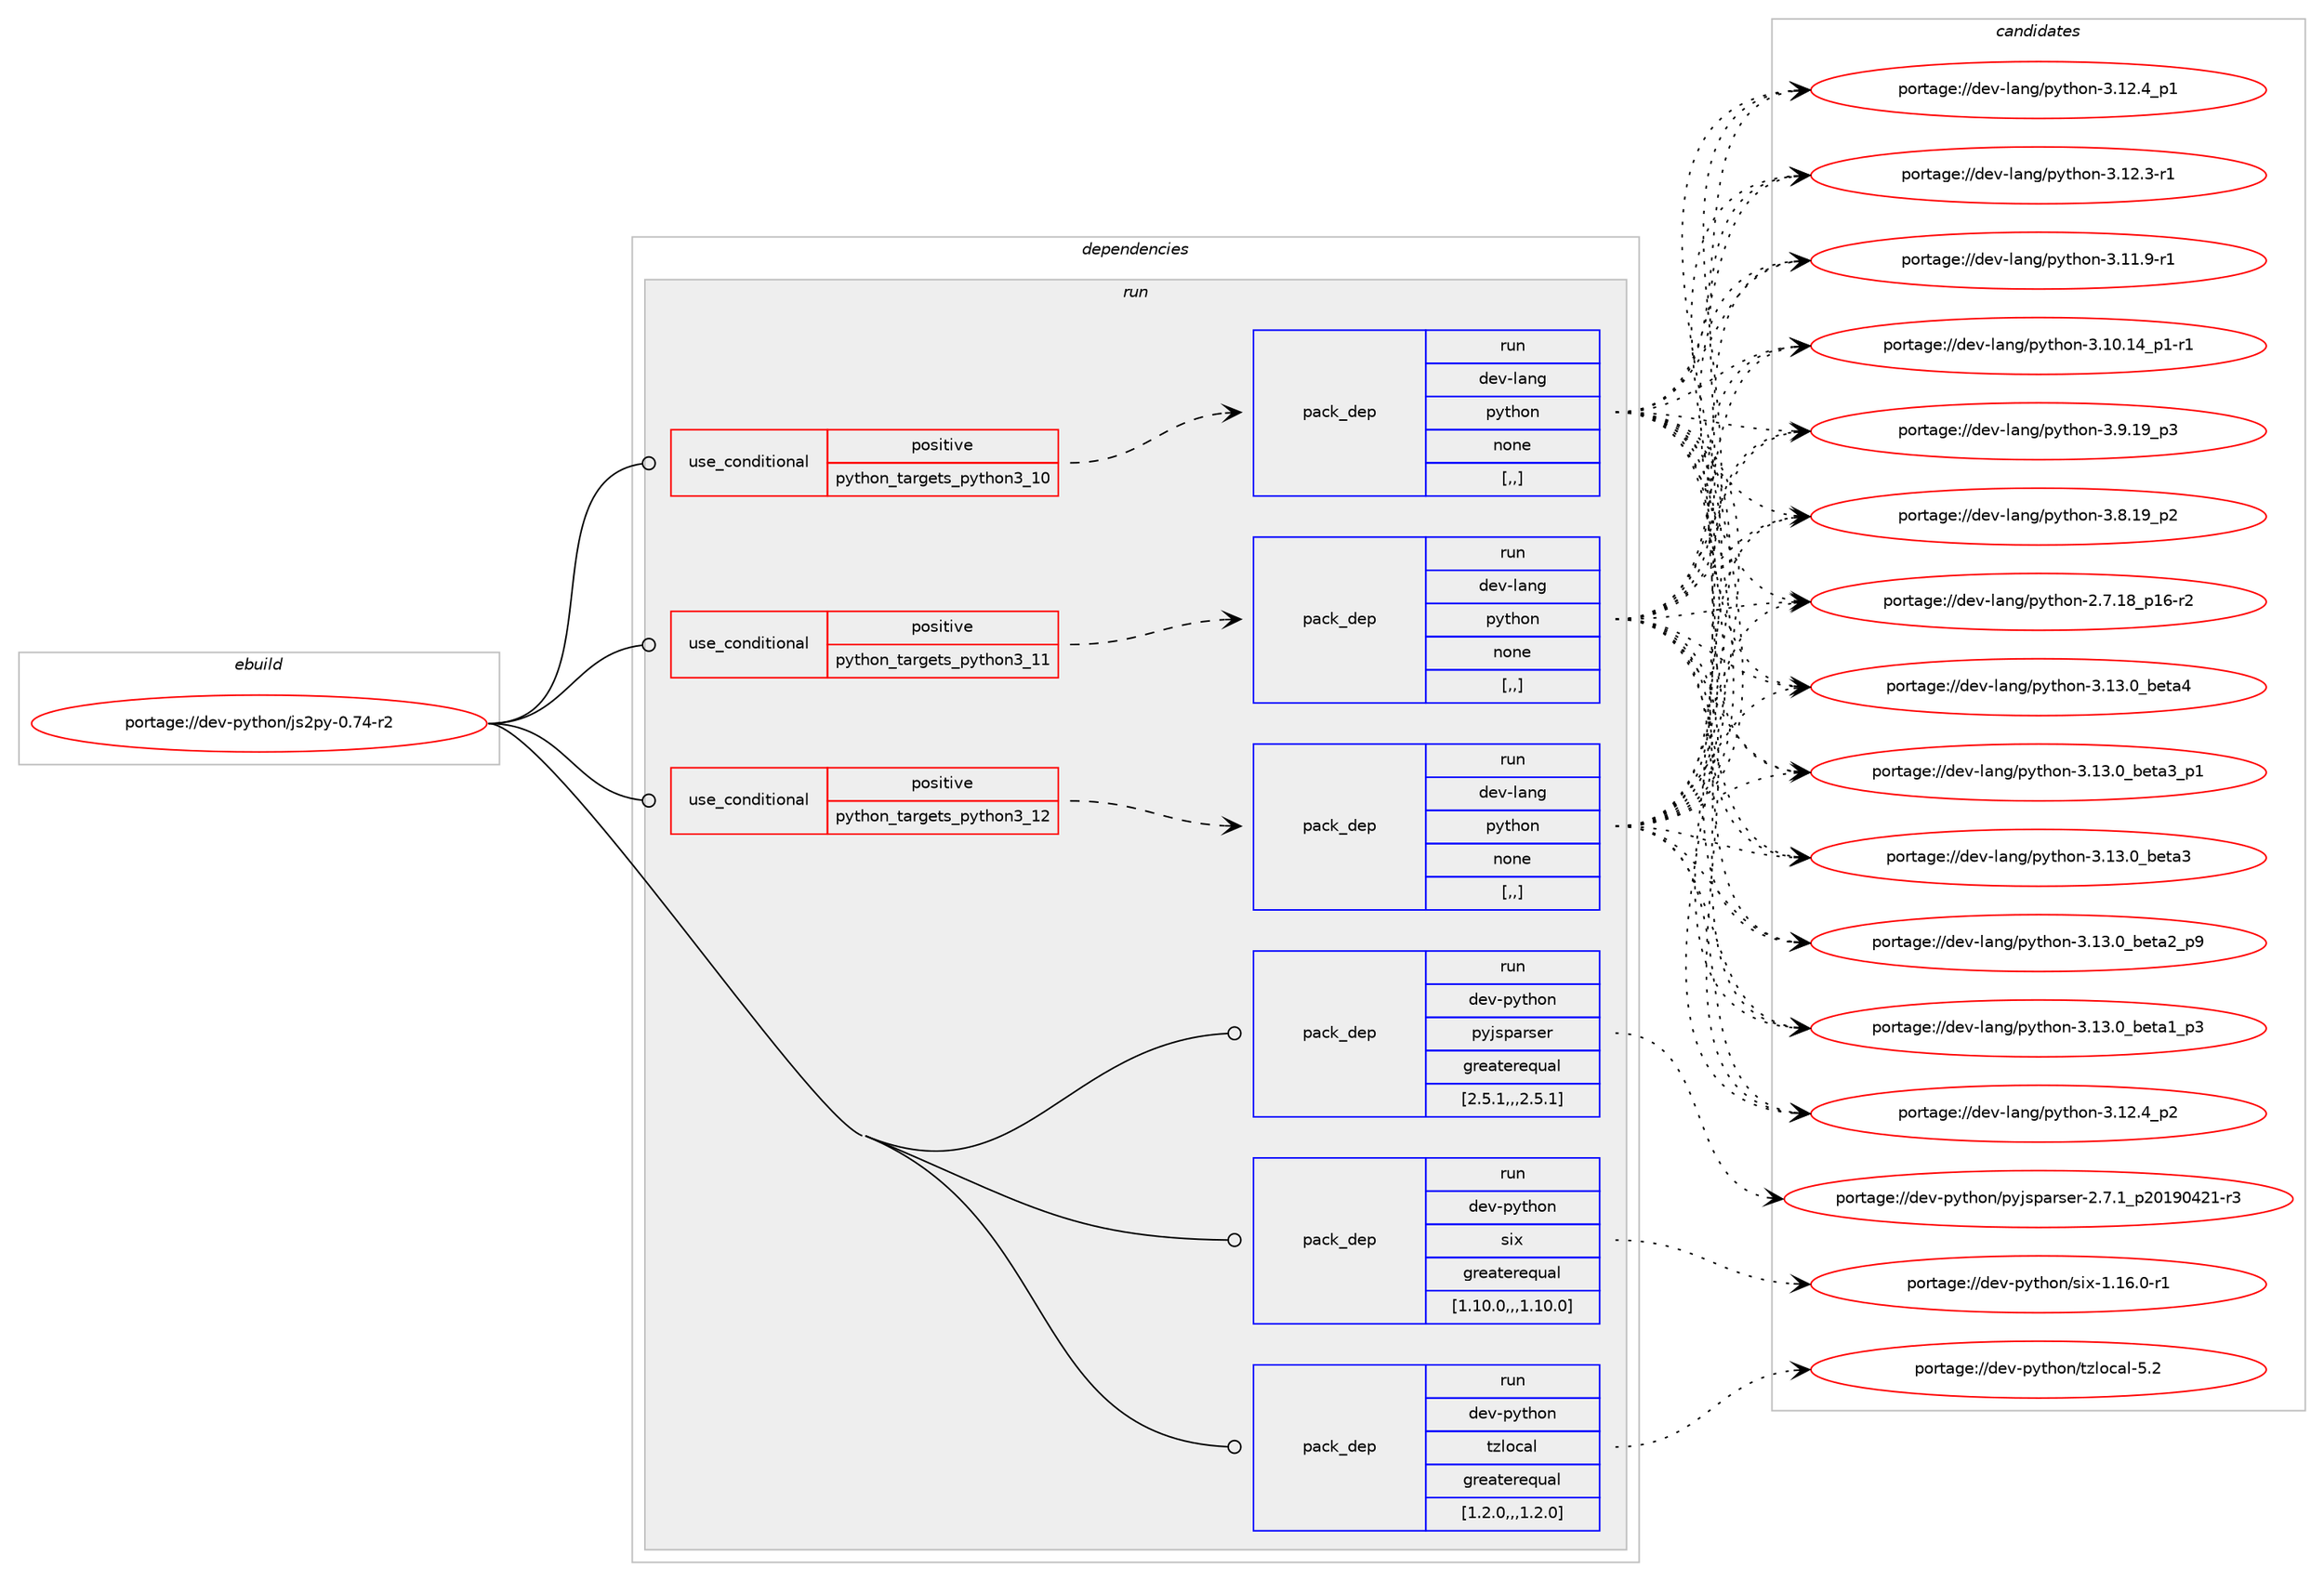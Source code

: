 digraph prolog {

# *************
# Graph options
# *************

newrank=true;
concentrate=true;
compound=true;
graph [rankdir=LR,fontname=Helvetica,fontsize=10,ranksep=1.5];#, ranksep=2.5, nodesep=0.2];
edge  [arrowhead=vee];
node  [fontname=Helvetica,fontsize=10];

# **********
# The ebuild
# **********

subgraph cluster_leftcol {
color=gray;
label=<<i>ebuild</i>>;
id [label="portage://dev-python/js2py-0.74-r2", color=red, width=4, href="../dev-python/js2py-0.74-r2.svg"];
}

# ****************
# The dependencies
# ****************

subgraph cluster_midcol {
color=gray;
label=<<i>dependencies</i>>;
subgraph cluster_compile {
fillcolor="#eeeeee";
style=filled;
label=<<i>compile</i>>;
}
subgraph cluster_compileandrun {
fillcolor="#eeeeee";
style=filled;
label=<<i>compile and run</i>>;
}
subgraph cluster_run {
fillcolor="#eeeeee";
style=filled;
label=<<i>run</i>>;
subgraph cond33984 {
dependency149316 [label=<<TABLE BORDER="0" CELLBORDER="1" CELLSPACING="0" CELLPADDING="4"><TR><TD ROWSPAN="3" CELLPADDING="10">use_conditional</TD></TR><TR><TD>positive</TD></TR><TR><TD>python_targets_python3_10</TD></TR></TABLE>>, shape=none, color=red];
subgraph pack114082 {
dependency149317 [label=<<TABLE BORDER="0" CELLBORDER="1" CELLSPACING="0" CELLPADDING="4" WIDTH="220"><TR><TD ROWSPAN="6" CELLPADDING="30">pack_dep</TD></TR><TR><TD WIDTH="110">run</TD></TR><TR><TD>dev-lang</TD></TR><TR><TD>python</TD></TR><TR><TD>none</TD></TR><TR><TD>[,,]</TD></TR></TABLE>>, shape=none, color=blue];
}
dependency149316:e -> dependency149317:w [weight=20,style="dashed",arrowhead="vee"];
}
id:e -> dependency149316:w [weight=20,style="solid",arrowhead="odot"];
subgraph cond33985 {
dependency149318 [label=<<TABLE BORDER="0" CELLBORDER="1" CELLSPACING="0" CELLPADDING="4"><TR><TD ROWSPAN="3" CELLPADDING="10">use_conditional</TD></TR><TR><TD>positive</TD></TR><TR><TD>python_targets_python3_11</TD></TR></TABLE>>, shape=none, color=red];
subgraph pack114083 {
dependency149319 [label=<<TABLE BORDER="0" CELLBORDER="1" CELLSPACING="0" CELLPADDING="4" WIDTH="220"><TR><TD ROWSPAN="6" CELLPADDING="30">pack_dep</TD></TR><TR><TD WIDTH="110">run</TD></TR><TR><TD>dev-lang</TD></TR><TR><TD>python</TD></TR><TR><TD>none</TD></TR><TR><TD>[,,]</TD></TR></TABLE>>, shape=none, color=blue];
}
dependency149318:e -> dependency149319:w [weight=20,style="dashed",arrowhead="vee"];
}
id:e -> dependency149318:w [weight=20,style="solid",arrowhead="odot"];
subgraph cond33986 {
dependency149320 [label=<<TABLE BORDER="0" CELLBORDER="1" CELLSPACING="0" CELLPADDING="4"><TR><TD ROWSPAN="3" CELLPADDING="10">use_conditional</TD></TR><TR><TD>positive</TD></TR><TR><TD>python_targets_python3_12</TD></TR></TABLE>>, shape=none, color=red];
subgraph pack114084 {
dependency149321 [label=<<TABLE BORDER="0" CELLBORDER="1" CELLSPACING="0" CELLPADDING="4" WIDTH="220"><TR><TD ROWSPAN="6" CELLPADDING="30">pack_dep</TD></TR><TR><TD WIDTH="110">run</TD></TR><TR><TD>dev-lang</TD></TR><TR><TD>python</TD></TR><TR><TD>none</TD></TR><TR><TD>[,,]</TD></TR></TABLE>>, shape=none, color=blue];
}
dependency149320:e -> dependency149321:w [weight=20,style="dashed",arrowhead="vee"];
}
id:e -> dependency149320:w [weight=20,style="solid",arrowhead="odot"];
subgraph pack114085 {
dependency149322 [label=<<TABLE BORDER="0" CELLBORDER="1" CELLSPACING="0" CELLPADDING="4" WIDTH="220"><TR><TD ROWSPAN="6" CELLPADDING="30">pack_dep</TD></TR><TR><TD WIDTH="110">run</TD></TR><TR><TD>dev-python</TD></TR><TR><TD>pyjsparser</TD></TR><TR><TD>greaterequal</TD></TR><TR><TD>[2.5.1,,,2.5.1]</TD></TR></TABLE>>, shape=none, color=blue];
}
id:e -> dependency149322:w [weight=20,style="solid",arrowhead="odot"];
subgraph pack114086 {
dependency149323 [label=<<TABLE BORDER="0" CELLBORDER="1" CELLSPACING="0" CELLPADDING="4" WIDTH="220"><TR><TD ROWSPAN="6" CELLPADDING="30">pack_dep</TD></TR><TR><TD WIDTH="110">run</TD></TR><TR><TD>dev-python</TD></TR><TR><TD>six</TD></TR><TR><TD>greaterequal</TD></TR><TR><TD>[1.10.0,,,1.10.0]</TD></TR></TABLE>>, shape=none, color=blue];
}
id:e -> dependency149323:w [weight=20,style="solid",arrowhead="odot"];
subgraph pack114087 {
dependency149324 [label=<<TABLE BORDER="0" CELLBORDER="1" CELLSPACING="0" CELLPADDING="4" WIDTH="220"><TR><TD ROWSPAN="6" CELLPADDING="30">pack_dep</TD></TR><TR><TD WIDTH="110">run</TD></TR><TR><TD>dev-python</TD></TR><TR><TD>tzlocal</TD></TR><TR><TD>greaterequal</TD></TR><TR><TD>[1.2.0,,,1.2.0]</TD></TR></TABLE>>, shape=none, color=blue];
}
id:e -> dependency149324:w [weight=20,style="solid",arrowhead="odot"];
}
}

# **************
# The candidates
# **************

subgraph cluster_choices {
rank=same;
color=gray;
label=<<i>candidates</i>>;

subgraph choice114082 {
color=black;
nodesep=1;
choice1001011184510897110103471121211161041111104551464951464895981011169752 [label="portage://dev-lang/python-3.13.0_beta4", color=red, width=4,href="../dev-lang/python-3.13.0_beta4.svg"];
choice10010111845108971101034711212111610411111045514649514648959810111697519511249 [label="portage://dev-lang/python-3.13.0_beta3_p1", color=red, width=4,href="../dev-lang/python-3.13.0_beta3_p1.svg"];
choice1001011184510897110103471121211161041111104551464951464895981011169751 [label="portage://dev-lang/python-3.13.0_beta3", color=red, width=4,href="../dev-lang/python-3.13.0_beta3.svg"];
choice10010111845108971101034711212111610411111045514649514648959810111697509511257 [label="portage://dev-lang/python-3.13.0_beta2_p9", color=red, width=4,href="../dev-lang/python-3.13.0_beta2_p9.svg"];
choice10010111845108971101034711212111610411111045514649514648959810111697499511251 [label="portage://dev-lang/python-3.13.0_beta1_p3", color=red, width=4,href="../dev-lang/python-3.13.0_beta1_p3.svg"];
choice100101118451089711010347112121116104111110455146495046529511250 [label="portage://dev-lang/python-3.12.4_p2", color=red, width=4,href="../dev-lang/python-3.12.4_p2.svg"];
choice100101118451089711010347112121116104111110455146495046529511249 [label="portage://dev-lang/python-3.12.4_p1", color=red, width=4,href="../dev-lang/python-3.12.4_p1.svg"];
choice100101118451089711010347112121116104111110455146495046514511449 [label="portage://dev-lang/python-3.12.3-r1", color=red, width=4,href="../dev-lang/python-3.12.3-r1.svg"];
choice100101118451089711010347112121116104111110455146494946574511449 [label="portage://dev-lang/python-3.11.9-r1", color=red, width=4,href="../dev-lang/python-3.11.9-r1.svg"];
choice100101118451089711010347112121116104111110455146494846495295112494511449 [label="portage://dev-lang/python-3.10.14_p1-r1", color=red, width=4,href="../dev-lang/python-3.10.14_p1-r1.svg"];
choice100101118451089711010347112121116104111110455146574649579511251 [label="portage://dev-lang/python-3.9.19_p3", color=red, width=4,href="../dev-lang/python-3.9.19_p3.svg"];
choice100101118451089711010347112121116104111110455146564649579511250 [label="portage://dev-lang/python-3.8.19_p2", color=red, width=4,href="../dev-lang/python-3.8.19_p2.svg"];
choice100101118451089711010347112121116104111110455046554649569511249544511450 [label="portage://dev-lang/python-2.7.18_p16-r2", color=red, width=4,href="../dev-lang/python-2.7.18_p16-r2.svg"];
dependency149317:e -> choice1001011184510897110103471121211161041111104551464951464895981011169752:w [style=dotted,weight="100"];
dependency149317:e -> choice10010111845108971101034711212111610411111045514649514648959810111697519511249:w [style=dotted,weight="100"];
dependency149317:e -> choice1001011184510897110103471121211161041111104551464951464895981011169751:w [style=dotted,weight="100"];
dependency149317:e -> choice10010111845108971101034711212111610411111045514649514648959810111697509511257:w [style=dotted,weight="100"];
dependency149317:e -> choice10010111845108971101034711212111610411111045514649514648959810111697499511251:w [style=dotted,weight="100"];
dependency149317:e -> choice100101118451089711010347112121116104111110455146495046529511250:w [style=dotted,weight="100"];
dependency149317:e -> choice100101118451089711010347112121116104111110455146495046529511249:w [style=dotted,weight="100"];
dependency149317:e -> choice100101118451089711010347112121116104111110455146495046514511449:w [style=dotted,weight="100"];
dependency149317:e -> choice100101118451089711010347112121116104111110455146494946574511449:w [style=dotted,weight="100"];
dependency149317:e -> choice100101118451089711010347112121116104111110455146494846495295112494511449:w [style=dotted,weight="100"];
dependency149317:e -> choice100101118451089711010347112121116104111110455146574649579511251:w [style=dotted,weight="100"];
dependency149317:e -> choice100101118451089711010347112121116104111110455146564649579511250:w [style=dotted,weight="100"];
dependency149317:e -> choice100101118451089711010347112121116104111110455046554649569511249544511450:w [style=dotted,weight="100"];
}
subgraph choice114083 {
color=black;
nodesep=1;
choice1001011184510897110103471121211161041111104551464951464895981011169752 [label="portage://dev-lang/python-3.13.0_beta4", color=red, width=4,href="../dev-lang/python-3.13.0_beta4.svg"];
choice10010111845108971101034711212111610411111045514649514648959810111697519511249 [label="portage://dev-lang/python-3.13.0_beta3_p1", color=red, width=4,href="../dev-lang/python-3.13.0_beta3_p1.svg"];
choice1001011184510897110103471121211161041111104551464951464895981011169751 [label="portage://dev-lang/python-3.13.0_beta3", color=red, width=4,href="../dev-lang/python-3.13.0_beta3.svg"];
choice10010111845108971101034711212111610411111045514649514648959810111697509511257 [label="portage://dev-lang/python-3.13.0_beta2_p9", color=red, width=4,href="../dev-lang/python-3.13.0_beta2_p9.svg"];
choice10010111845108971101034711212111610411111045514649514648959810111697499511251 [label="portage://dev-lang/python-3.13.0_beta1_p3", color=red, width=4,href="../dev-lang/python-3.13.0_beta1_p3.svg"];
choice100101118451089711010347112121116104111110455146495046529511250 [label="portage://dev-lang/python-3.12.4_p2", color=red, width=4,href="../dev-lang/python-3.12.4_p2.svg"];
choice100101118451089711010347112121116104111110455146495046529511249 [label="portage://dev-lang/python-3.12.4_p1", color=red, width=4,href="../dev-lang/python-3.12.4_p1.svg"];
choice100101118451089711010347112121116104111110455146495046514511449 [label="portage://dev-lang/python-3.12.3-r1", color=red, width=4,href="../dev-lang/python-3.12.3-r1.svg"];
choice100101118451089711010347112121116104111110455146494946574511449 [label="portage://dev-lang/python-3.11.9-r1", color=red, width=4,href="../dev-lang/python-3.11.9-r1.svg"];
choice100101118451089711010347112121116104111110455146494846495295112494511449 [label="portage://dev-lang/python-3.10.14_p1-r1", color=red, width=4,href="../dev-lang/python-3.10.14_p1-r1.svg"];
choice100101118451089711010347112121116104111110455146574649579511251 [label="portage://dev-lang/python-3.9.19_p3", color=red, width=4,href="../dev-lang/python-3.9.19_p3.svg"];
choice100101118451089711010347112121116104111110455146564649579511250 [label="portage://dev-lang/python-3.8.19_p2", color=red, width=4,href="../dev-lang/python-3.8.19_p2.svg"];
choice100101118451089711010347112121116104111110455046554649569511249544511450 [label="portage://dev-lang/python-2.7.18_p16-r2", color=red, width=4,href="../dev-lang/python-2.7.18_p16-r2.svg"];
dependency149319:e -> choice1001011184510897110103471121211161041111104551464951464895981011169752:w [style=dotted,weight="100"];
dependency149319:e -> choice10010111845108971101034711212111610411111045514649514648959810111697519511249:w [style=dotted,weight="100"];
dependency149319:e -> choice1001011184510897110103471121211161041111104551464951464895981011169751:w [style=dotted,weight="100"];
dependency149319:e -> choice10010111845108971101034711212111610411111045514649514648959810111697509511257:w [style=dotted,weight="100"];
dependency149319:e -> choice10010111845108971101034711212111610411111045514649514648959810111697499511251:w [style=dotted,weight="100"];
dependency149319:e -> choice100101118451089711010347112121116104111110455146495046529511250:w [style=dotted,weight="100"];
dependency149319:e -> choice100101118451089711010347112121116104111110455146495046529511249:w [style=dotted,weight="100"];
dependency149319:e -> choice100101118451089711010347112121116104111110455146495046514511449:w [style=dotted,weight="100"];
dependency149319:e -> choice100101118451089711010347112121116104111110455146494946574511449:w [style=dotted,weight="100"];
dependency149319:e -> choice100101118451089711010347112121116104111110455146494846495295112494511449:w [style=dotted,weight="100"];
dependency149319:e -> choice100101118451089711010347112121116104111110455146574649579511251:w [style=dotted,weight="100"];
dependency149319:e -> choice100101118451089711010347112121116104111110455146564649579511250:w [style=dotted,weight="100"];
dependency149319:e -> choice100101118451089711010347112121116104111110455046554649569511249544511450:w [style=dotted,weight="100"];
}
subgraph choice114084 {
color=black;
nodesep=1;
choice1001011184510897110103471121211161041111104551464951464895981011169752 [label="portage://dev-lang/python-3.13.0_beta4", color=red, width=4,href="../dev-lang/python-3.13.0_beta4.svg"];
choice10010111845108971101034711212111610411111045514649514648959810111697519511249 [label="portage://dev-lang/python-3.13.0_beta3_p1", color=red, width=4,href="../dev-lang/python-3.13.0_beta3_p1.svg"];
choice1001011184510897110103471121211161041111104551464951464895981011169751 [label="portage://dev-lang/python-3.13.0_beta3", color=red, width=4,href="../dev-lang/python-3.13.0_beta3.svg"];
choice10010111845108971101034711212111610411111045514649514648959810111697509511257 [label="portage://dev-lang/python-3.13.0_beta2_p9", color=red, width=4,href="../dev-lang/python-3.13.0_beta2_p9.svg"];
choice10010111845108971101034711212111610411111045514649514648959810111697499511251 [label="portage://dev-lang/python-3.13.0_beta1_p3", color=red, width=4,href="../dev-lang/python-3.13.0_beta1_p3.svg"];
choice100101118451089711010347112121116104111110455146495046529511250 [label="portage://dev-lang/python-3.12.4_p2", color=red, width=4,href="../dev-lang/python-3.12.4_p2.svg"];
choice100101118451089711010347112121116104111110455146495046529511249 [label="portage://dev-lang/python-3.12.4_p1", color=red, width=4,href="../dev-lang/python-3.12.4_p1.svg"];
choice100101118451089711010347112121116104111110455146495046514511449 [label="portage://dev-lang/python-3.12.3-r1", color=red, width=4,href="../dev-lang/python-3.12.3-r1.svg"];
choice100101118451089711010347112121116104111110455146494946574511449 [label="portage://dev-lang/python-3.11.9-r1", color=red, width=4,href="../dev-lang/python-3.11.9-r1.svg"];
choice100101118451089711010347112121116104111110455146494846495295112494511449 [label="portage://dev-lang/python-3.10.14_p1-r1", color=red, width=4,href="../dev-lang/python-3.10.14_p1-r1.svg"];
choice100101118451089711010347112121116104111110455146574649579511251 [label="portage://dev-lang/python-3.9.19_p3", color=red, width=4,href="../dev-lang/python-3.9.19_p3.svg"];
choice100101118451089711010347112121116104111110455146564649579511250 [label="portage://dev-lang/python-3.8.19_p2", color=red, width=4,href="../dev-lang/python-3.8.19_p2.svg"];
choice100101118451089711010347112121116104111110455046554649569511249544511450 [label="portage://dev-lang/python-2.7.18_p16-r2", color=red, width=4,href="../dev-lang/python-2.7.18_p16-r2.svg"];
dependency149321:e -> choice1001011184510897110103471121211161041111104551464951464895981011169752:w [style=dotted,weight="100"];
dependency149321:e -> choice10010111845108971101034711212111610411111045514649514648959810111697519511249:w [style=dotted,weight="100"];
dependency149321:e -> choice1001011184510897110103471121211161041111104551464951464895981011169751:w [style=dotted,weight="100"];
dependency149321:e -> choice10010111845108971101034711212111610411111045514649514648959810111697509511257:w [style=dotted,weight="100"];
dependency149321:e -> choice10010111845108971101034711212111610411111045514649514648959810111697499511251:w [style=dotted,weight="100"];
dependency149321:e -> choice100101118451089711010347112121116104111110455146495046529511250:w [style=dotted,weight="100"];
dependency149321:e -> choice100101118451089711010347112121116104111110455146495046529511249:w [style=dotted,weight="100"];
dependency149321:e -> choice100101118451089711010347112121116104111110455146495046514511449:w [style=dotted,weight="100"];
dependency149321:e -> choice100101118451089711010347112121116104111110455146494946574511449:w [style=dotted,weight="100"];
dependency149321:e -> choice100101118451089711010347112121116104111110455146494846495295112494511449:w [style=dotted,weight="100"];
dependency149321:e -> choice100101118451089711010347112121116104111110455146574649579511251:w [style=dotted,weight="100"];
dependency149321:e -> choice100101118451089711010347112121116104111110455146564649579511250:w [style=dotted,weight="100"];
dependency149321:e -> choice100101118451089711010347112121116104111110455046554649569511249544511450:w [style=dotted,weight="100"];
}
subgraph choice114085 {
color=black;
nodesep=1;
choice1001011184511212111610411111047112121106115112971141151011144550465546499511250484957485250494511451 [label="portage://dev-python/pyjsparser-2.7.1_p20190421-r3", color=red, width=4,href="../dev-python/pyjsparser-2.7.1_p20190421-r3.svg"];
dependency149322:e -> choice1001011184511212111610411111047112121106115112971141151011144550465546499511250484957485250494511451:w [style=dotted,weight="100"];
}
subgraph choice114086 {
color=black;
nodesep=1;
choice1001011184511212111610411111047115105120454946495446484511449 [label="portage://dev-python/six-1.16.0-r1", color=red, width=4,href="../dev-python/six-1.16.0-r1.svg"];
dependency149323:e -> choice1001011184511212111610411111047115105120454946495446484511449:w [style=dotted,weight="100"];
}
subgraph choice114087 {
color=black;
nodesep=1;
choice1001011184511212111610411111047116122108111999710845534650 [label="portage://dev-python/tzlocal-5.2", color=red, width=4,href="../dev-python/tzlocal-5.2.svg"];
dependency149324:e -> choice1001011184511212111610411111047116122108111999710845534650:w [style=dotted,weight="100"];
}
}

}
